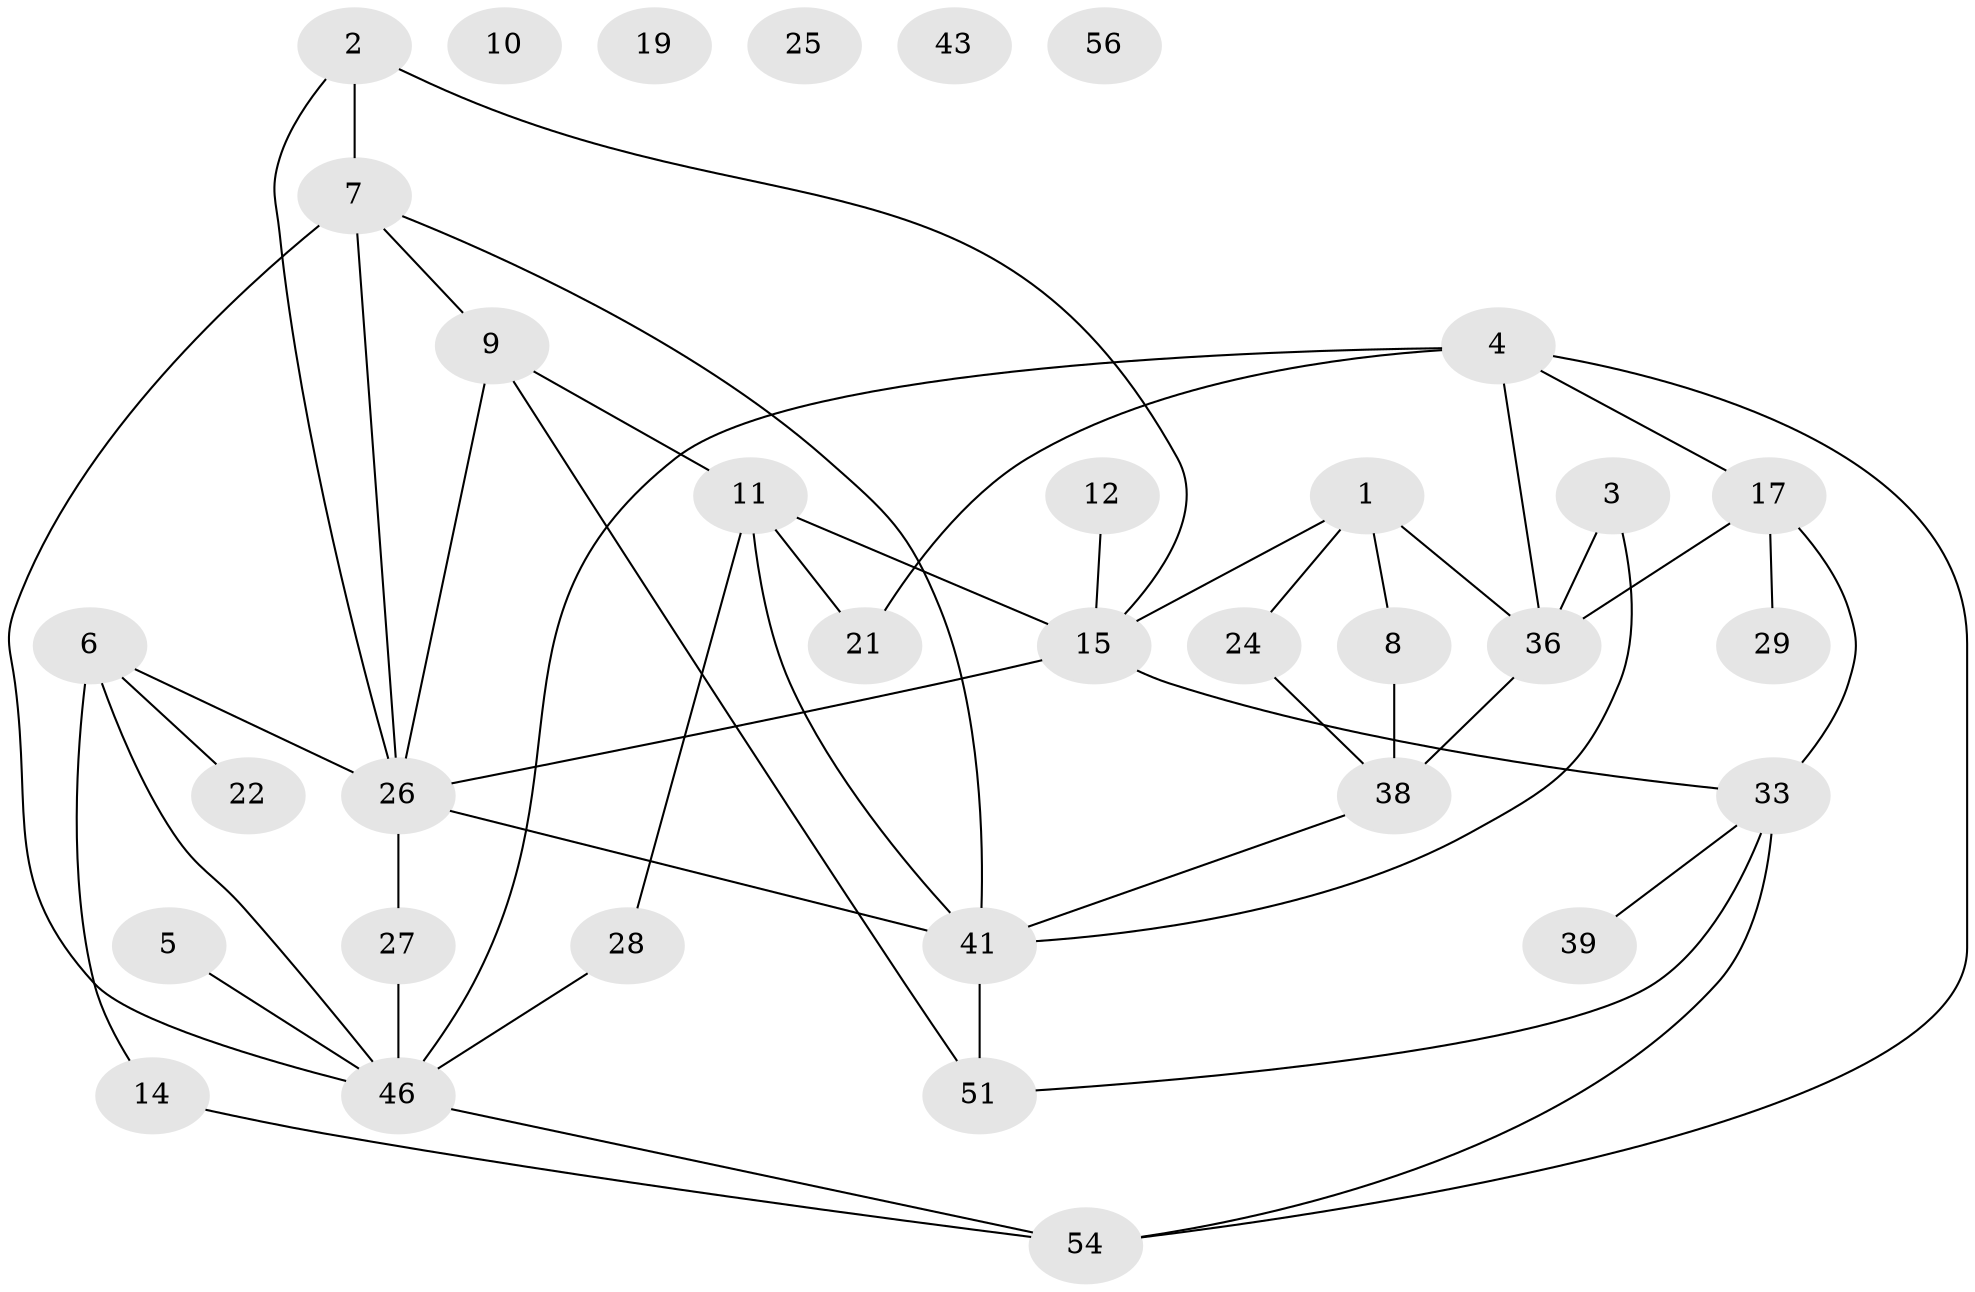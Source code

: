 // Generated by graph-tools (version 1.1) at 2025/23/03/03/25 07:23:27]
// undirected, 34 vertices, 50 edges
graph export_dot {
graph [start="1"]
  node [color=gray90,style=filled];
  1 [super="+37"];
  2 [super="+47"];
  3 [super="+18"];
  4 [super="+45"];
  5;
  6 [super="+40"];
  7 [super="+52"];
  8 [super="+20"];
  9 [super="+13"];
  10 [super="+30"];
  11 [super="+50"];
  12;
  14 [super="+42"];
  15 [super="+16"];
  17 [super="+53"];
  19 [super="+32"];
  21 [super="+23"];
  22;
  24;
  25;
  26 [super="+31"];
  27;
  28 [super="+34"];
  29;
  33 [super="+35"];
  36 [super="+49"];
  38 [super="+44"];
  39;
  41 [super="+57"];
  43;
  46 [super="+48"];
  51;
  54 [super="+55"];
  56;
  1 -- 15;
  1 -- 24;
  1 -- 8;
  1 -- 36;
  2 -- 7;
  2 -- 26;
  2 -- 15;
  3 -- 36 [weight=2];
  3 -- 41;
  4 -- 21;
  4 -- 36;
  4 -- 46;
  4 -- 54;
  4 -- 17;
  5 -- 46;
  6 -- 14;
  6 -- 26;
  6 -- 22;
  6 -- 46;
  7 -- 9;
  7 -- 26 [weight=2];
  7 -- 41;
  7 -- 46;
  8 -- 38;
  9 -- 26;
  9 -- 51;
  9 -- 11;
  11 -- 28;
  11 -- 21;
  11 -- 15;
  11 -- 41;
  12 -- 15;
  14 -- 54;
  15 -- 26;
  15 -- 33;
  17 -- 29;
  17 -- 33;
  17 -- 36;
  24 -- 38;
  26 -- 27;
  26 -- 41;
  27 -- 46;
  28 -- 46;
  33 -- 39;
  33 -- 51;
  33 -- 54;
  36 -- 38 [weight=2];
  38 -- 41;
  41 -- 51;
  46 -- 54;
}
